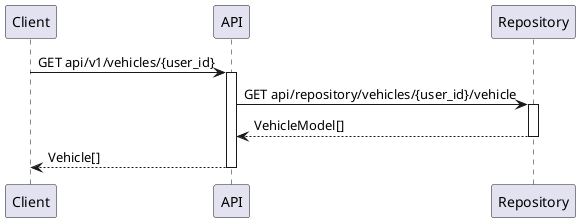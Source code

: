 @startuml

Client -> API: GET api/v1/vehicles/{user_id}
activate API

API -> Repository: GET api/repository/vehicles/{user_id}/vehicle
activate Repository
API <-- Repository: VehicleModel[]
deactivate Repository

Client <-- API: Vehicle[]
deactivate API

@enduml
